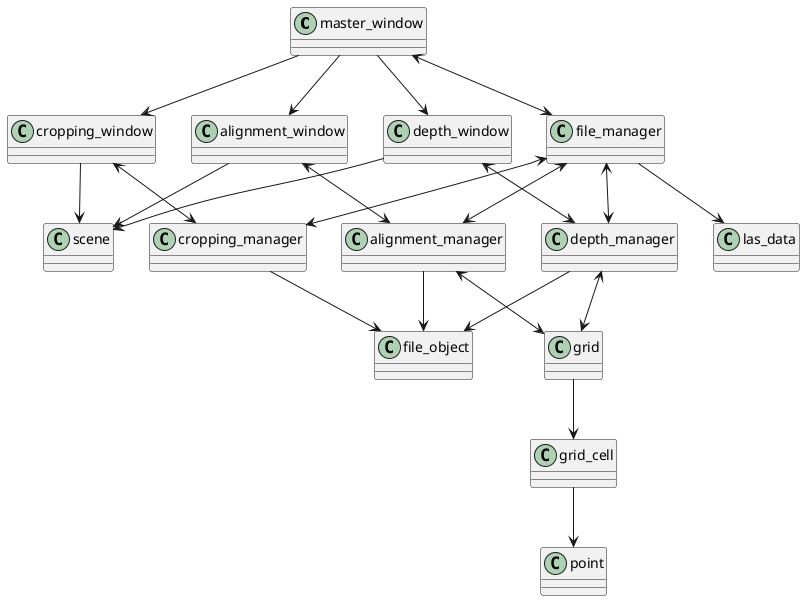 @startuml
class master_window
class file_manager
class cropping_window
class depth_window
class alignment_window
class cropping_manager
class depth_manager
class alignment_manager
class las_data
class scene
class grid
class file_object
class grid_cell
class point

master_window <--> file_manager
master_window --> cropping_window
master_window --> alignment_window
master_window --> depth_window

file_manager <--> cropping_manager
file_manager <--> alignment_manager
file_manager <--> depth_manager
file_manager --> las_data

depth_window <--> depth_manager
depth_window --> scene

depth_manager <--> grid
depth_manager --> file_object

alignment_window <--> alignment_manager
alignment_window --> scene

alignment_manager <--> grid
alignment_manager --> file_object

cropping_window <--> cropping_manager
cropping_window --> scene

cropping_manager --> file_object

grid --> grid_cell

grid_cell --> point
@enduml